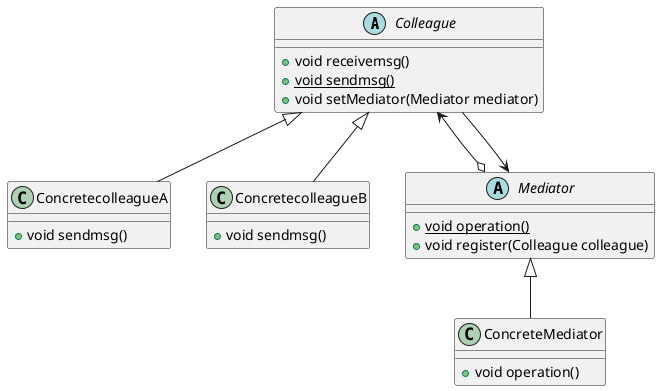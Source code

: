 @startuml
abstract Colleague {
  + void receivemsg()
  + {static} void sendmsg()
  + void setMediator(Mediator mediator)
}

class ConcretecolleagueA {
  + void sendmsg()
}

class ConcretecolleagueB {
  + void sendmsg()
}

Colleague <|-- ConcretecolleagueA
Colleague <|-- ConcretecolleagueB

abstract Mediator {
  + {static} void operation()
  + void register(Colleague colleague)
}

Colleague <--o Mediator
Mediator <-- Colleague

class ConcreteMediator {
  + void operation()
}

Mediator <|-- ConcreteMediator

@enduml
